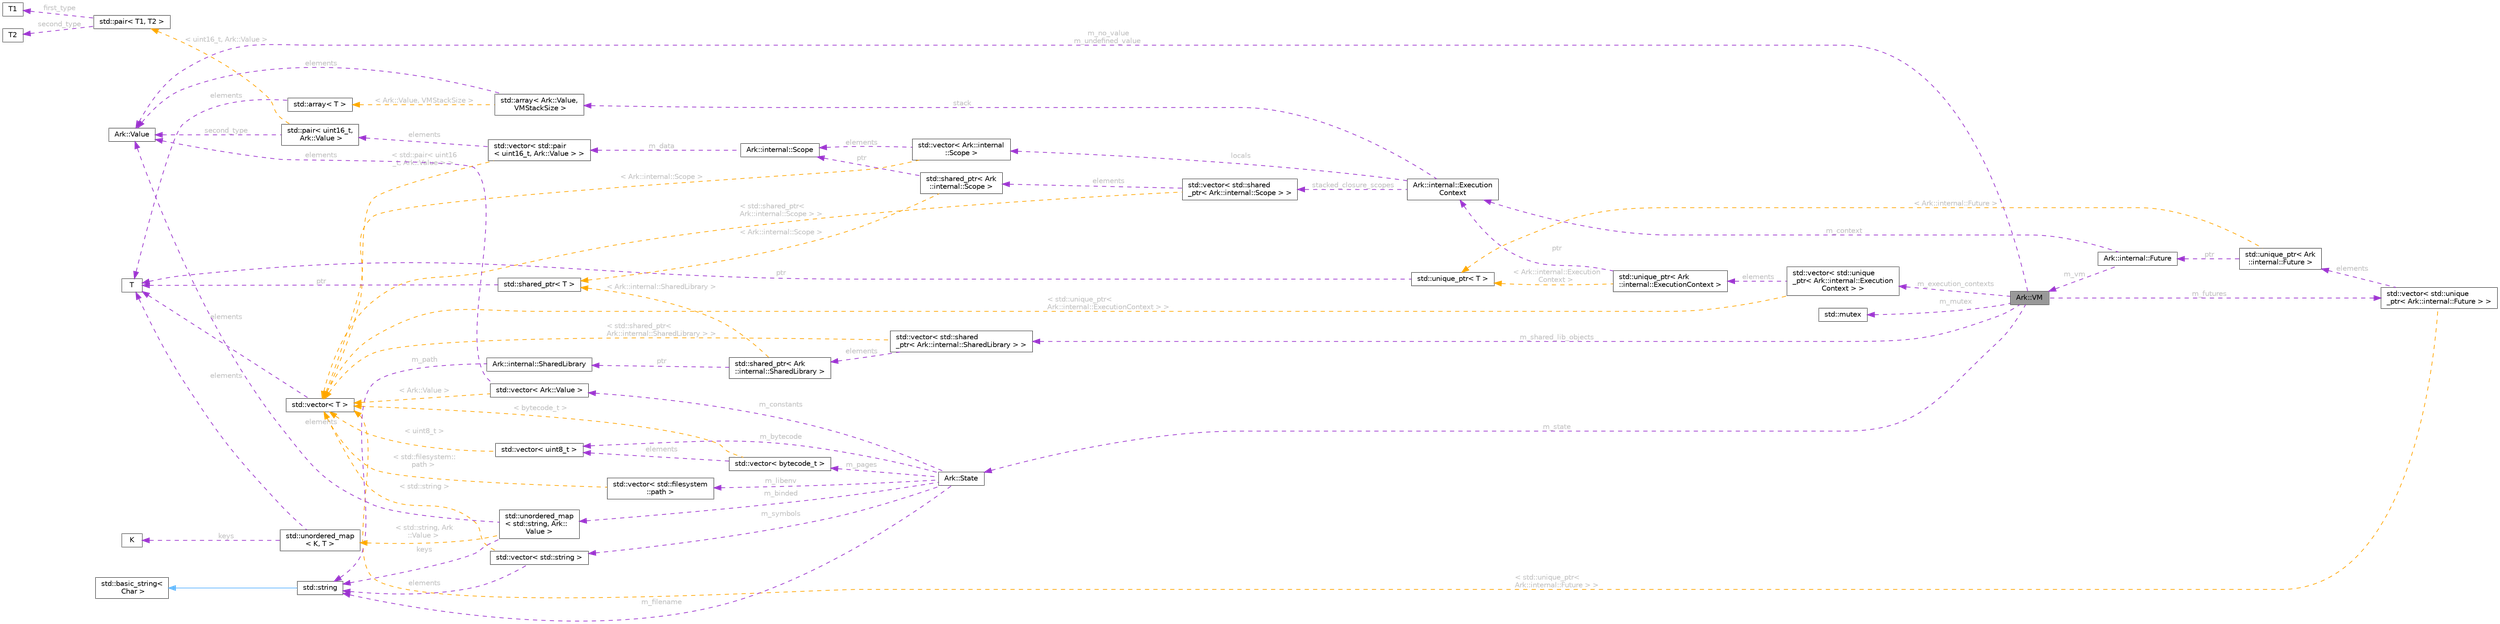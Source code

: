 digraph "Ark::VM"
{
 // INTERACTIVE_SVG=YES
 // LATEX_PDF_SIZE
  bgcolor="transparent";
  edge [fontname=Helvetica,fontsize=10,labelfontname=Helvetica,labelfontsize=10];
  node [fontname=Helvetica,fontsize=10,shape=box,height=0.2,width=0.4];
  rankdir="LR";
  Node1 [id="Node000001",label="Ark::VM",height=0.2,width=0.4,color="gray40", fillcolor="grey60", style="filled", fontcolor="black",tooltip="The ArkScript virtual machine, executing ArkScript bytecode."];
  Node2 -> Node1 [id="edge1_Node000001_Node000002",dir="back",color="darkorchid3",style="dashed",tooltip=" ",label=" m_state",fontcolor="grey" ];
  Node2 [id="Node000002",label="Ark::State",height=0.2,width=0.4,color="gray40", fillcolor="white", style="filled",URL="$d1/d37/classArk_1_1State.html",tooltip="Ark state to handle the dirty job of loading and compiling ArkScript code."];
  Node3 -> Node2 [id="edge2_Node000002_Node000003",dir="back",color="darkorchid3",style="dashed",tooltip=" ",label=" m_bytecode",fontcolor="grey" ];
  Node3 [id="Node000003",label="std::vector\< uint8_t \>",height=0.2,width=0.4,color="gray40", fillcolor="white", style="filled",tooltip=" "];
  Node4 -> Node3 [id="edge3_Node000003_Node000004",dir="back",color="orange",style="dashed",tooltip=" ",label=" \< uint8_t \>",fontcolor="grey" ];
  Node4 [id="Node000004",label="std::vector\< T \>",height=0.2,width=0.4,color="gray40", fillcolor="white", style="filled",tooltip=" "];
  Node5 -> Node4 [id="edge4_Node000004_Node000005",dir="back",color="darkorchid3",style="dashed",tooltip=" ",label=" elements",fontcolor="grey" ];
  Node5 [id="Node000005",label="T",height=0.2,width=0.4,color="gray40", fillcolor="white", style="filled",tooltip=" "];
  Node6 -> Node2 [id="edge5_Node000002_Node000006",dir="back",color="darkorchid3",style="dashed",tooltip=" ",label=" m_libenv",fontcolor="grey" ];
  Node6 [id="Node000006",label="std::vector\< std::filesystem\l::path \>",height=0.2,width=0.4,color="gray40", fillcolor="white", style="filled",tooltip=" "];
  Node4 -> Node6 [id="edge6_Node000006_Node000004",dir="back",color="orange",style="dashed",tooltip=" ",label=" \< std::filesystem::\lpath \>",fontcolor="grey" ];
  Node7 -> Node2 [id="edge7_Node000002_Node000007",dir="back",color="darkorchid3",style="dashed",tooltip=" ",label=" m_filename",fontcolor="grey" ];
  Node7 [id="Node000007",label="std::string",height=0.2,width=0.4,color="gray40", fillcolor="white", style="filled",tooltip=" "];
  Node8 -> Node7 [id="edge8_Node000007_Node000008",dir="back",color="steelblue1",style="solid",tooltip=" "];
  Node8 [id="Node000008",label="std::basic_string\<\l Char \>",height=0.2,width=0.4,color="gray40", fillcolor="white", style="filled",tooltip=" "];
  Node9 -> Node2 [id="edge9_Node000002_Node000009",dir="back",color="darkorchid3",style="dashed",tooltip=" ",label=" m_symbols",fontcolor="grey" ];
  Node9 [id="Node000009",label="std::vector\< std::string \>",height=0.2,width=0.4,color="gray40", fillcolor="white", style="filled",tooltip=" "];
  Node7 -> Node9 [id="edge10_Node000009_Node000007",dir="back",color="darkorchid3",style="dashed",tooltip=" ",label=" elements",fontcolor="grey" ];
  Node4 -> Node9 [id="edge11_Node000009_Node000004",dir="back",color="orange",style="dashed",tooltip=" ",label=" \< std::string \>",fontcolor="grey" ];
  Node10 -> Node2 [id="edge12_Node000002_Node000010",dir="back",color="darkorchid3",style="dashed",tooltip=" ",label=" m_constants",fontcolor="grey" ];
  Node10 [id="Node000010",label="std::vector\< Ark::Value \>",height=0.2,width=0.4,color="gray40", fillcolor="white", style="filled",tooltip=" "];
  Node11 -> Node10 [id="edge13_Node000010_Node000011",dir="back",color="darkorchid3",style="dashed",tooltip=" ",label=" elements",fontcolor="grey" ];
  Node11 [id="Node000011",label="Ark::Value",height=0.2,width=0.4,color="gray40", fillcolor="white", style="filled",URL="$d3/d90/classArk_1_1Value.html",tooltip=" "];
  Node4 -> Node10 [id="edge14_Node000010_Node000004",dir="back",color="orange",style="dashed",tooltip=" ",label=" \< Ark::Value \>",fontcolor="grey" ];
  Node12 -> Node2 [id="edge15_Node000002_Node000012",dir="back",color="darkorchid3",style="dashed",tooltip=" ",label=" m_pages",fontcolor="grey" ];
  Node12 [id="Node000012",label="std::vector\< bytecode_t \>",height=0.2,width=0.4,color="gray40", fillcolor="white", style="filled",tooltip=" "];
  Node3 -> Node12 [id="edge16_Node000012_Node000003",dir="back",color="darkorchid3",style="dashed",tooltip=" ",label=" elements",fontcolor="grey" ];
  Node4 -> Node12 [id="edge17_Node000012_Node000004",dir="back",color="orange",style="dashed",tooltip=" ",label=" \< bytecode_t \>",fontcolor="grey" ];
  Node13 -> Node2 [id="edge18_Node000002_Node000013",dir="back",color="darkorchid3",style="dashed",tooltip=" ",label=" m_binded",fontcolor="grey" ];
  Node13 [id="Node000013",label="std::unordered_map\l\< std::string, Ark::\lValue \>",height=0.2,width=0.4,color="gray40", fillcolor="white", style="filled",tooltip=" "];
  Node7 -> Node13 [id="edge19_Node000013_Node000007",dir="back",color="darkorchid3",style="dashed",tooltip=" ",label=" keys",fontcolor="grey" ];
  Node11 -> Node13 [id="edge20_Node000013_Node000011",dir="back",color="darkorchid3",style="dashed",tooltip=" ",label=" elements",fontcolor="grey" ];
  Node14 -> Node13 [id="edge21_Node000013_Node000014",dir="back",color="orange",style="dashed",tooltip=" ",label=" \< std::string, Ark\l::Value \>",fontcolor="grey" ];
  Node14 [id="Node000014",label="std::unordered_map\l\< K, T \>",height=0.2,width=0.4,color="gray40", fillcolor="white", style="filled",tooltip=" "];
  Node15 -> Node14 [id="edge22_Node000014_Node000015",dir="back",color="darkorchid3",style="dashed",tooltip=" ",label=" keys",fontcolor="grey" ];
  Node15 [id="Node000015",label="K",height=0.2,width=0.4,color="gray40", fillcolor="white", style="filled",tooltip=" "];
  Node5 -> Node14 [id="edge23_Node000014_Node000005",dir="back",color="darkorchid3",style="dashed",tooltip=" ",label=" elements",fontcolor="grey" ];
  Node16 -> Node1 [id="edge24_Node000001_Node000016",dir="back",color="darkorchid3",style="dashed",tooltip=" ",label=" m_execution_contexts",fontcolor="grey" ];
  Node16 [id="Node000016",label="std::vector\< std::unique\l_ptr\< Ark::internal::Execution\lContext \> \>",height=0.2,width=0.4,color="gray40", fillcolor="white", style="filled",tooltip=" "];
  Node17 -> Node16 [id="edge25_Node000016_Node000017",dir="back",color="darkorchid3",style="dashed",tooltip=" ",label=" elements",fontcolor="grey" ];
  Node17 [id="Node000017",label="std::unique_ptr\< Ark\l::internal::ExecutionContext \>",height=0.2,width=0.4,color="gray40", fillcolor="white", style="filled",tooltip=" "];
  Node18 -> Node17 [id="edge26_Node000017_Node000018",dir="back",color="darkorchid3",style="dashed",tooltip=" ",label=" ptr",fontcolor="grey" ];
  Node18 [id="Node000018",label="Ark::internal::Execution\lContext",height=0.2,width=0.4,color="gray40", fillcolor="white", style="filled",URL="$d0/daf/structArk_1_1internal_1_1ExecutionContext.html",tooltip=" "];
  Node19 -> Node18 [id="edge27_Node000018_Node000019",dir="back",color="darkorchid3",style="dashed",tooltip=" ",label=" locals",fontcolor="grey" ];
  Node19 [id="Node000019",label="std::vector\< Ark::internal\l::Scope \>",height=0.2,width=0.4,color="gray40", fillcolor="white", style="filled",tooltip=" "];
  Node20 -> Node19 [id="edge28_Node000019_Node000020",dir="back",color="darkorchid3",style="dashed",tooltip=" ",label=" elements",fontcolor="grey" ];
  Node20 [id="Node000020",label="Ark::internal::Scope",height=0.2,width=0.4,color="gray40", fillcolor="white", style="filled",URL="$d5/d74/classArk_1_1internal_1_1Scope.html",tooltip="A class to handle the VM scope more efficiently."];
  Node21 -> Node20 [id="edge29_Node000020_Node000021",dir="back",color="darkorchid3",style="dashed",tooltip=" ",label=" m_data",fontcolor="grey" ];
  Node21 [id="Node000021",label="std::vector\< std::pair\l\< uint16_t, Ark::Value \> \>",height=0.2,width=0.4,color="gray40", fillcolor="white", style="filled",tooltip=" "];
  Node22 -> Node21 [id="edge30_Node000021_Node000022",dir="back",color="darkorchid3",style="dashed",tooltip=" ",label=" elements",fontcolor="grey" ];
  Node22 [id="Node000022",label="std::pair\< uint16_t,\l Ark::Value \>",height=0.2,width=0.4,color="gray40", fillcolor="white", style="filled",tooltip=" "];
  Node11 -> Node22 [id="edge31_Node000022_Node000011",dir="back",color="darkorchid3",style="dashed",tooltip=" ",label=" second_type",fontcolor="grey" ];
  Node23 -> Node22 [id="edge32_Node000022_Node000023",dir="back",color="orange",style="dashed",tooltip=" ",label=" \< uint16_t, Ark::Value \>",fontcolor="grey" ];
  Node23 [id="Node000023",label="std::pair\< T1, T2 \>",height=0.2,width=0.4,color="gray40", fillcolor="white", style="filled",tooltip=" "];
  Node24 -> Node23 [id="edge33_Node000023_Node000024",dir="back",color="darkorchid3",style="dashed",tooltip=" ",label=" first_type",fontcolor="grey" ];
  Node24 [id="Node000024",label="T1",height=0.2,width=0.4,color="gray40", fillcolor="white", style="filled",tooltip=" "];
  Node25 -> Node23 [id="edge34_Node000023_Node000025",dir="back",color="darkorchid3",style="dashed",tooltip=" ",label=" second_type",fontcolor="grey" ];
  Node25 [id="Node000025",label="T2",height=0.2,width=0.4,color="gray40", fillcolor="white", style="filled",tooltip=" "];
  Node4 -> Node21 [id="edge35_Node000021_Node000004",dir="back",color="orange",style="dashed",tooltip=" ",label=" \< std::pair\< uint16\l_t, Ark::Value \> \>",fontcolor="grey" ];
  Node4 -> Node19 [id="edge36_Node000019_Node000004",dir="back",color="orange",style="dashed",tooltip=" ",label=" \< Ark::internal::Scope \>",fontcolor="grey" ];
  Node26 -> Node18 [id="edge37_Node000018_Node000026",dir="back",color="darkorchid3",style="dashed",tooltip=" ",label=" stacked_closure_scopes",fontcolor="grey" ];
  Node26 [id="Node000026",label="std::vector\< std::shared\l_ptr\< Ark::internal::Scope \> \>",height=0.2,width=0.4,color="gray40", fillcolor="white", style="filled",tooltip=" "];
  Node27 -> Node26 [id="edge38_Node000026_Node000027",dir="back",color="darkorchid3",style="dashed",tooltip=" ",label=" elements",fontcolor="grey" ];
  Node27 [id="Node000027",label="std::shared_ptr\< Ark\l::internal::Scope \>",height=0.2,width=0.4,color="gray40", fillcolor="white", style="filled",tooltip=" "];
  Node20 -> Node27 [id="edge39_Node000027_Node000020",dir="back",color="darkorchid3",style="dashed",tooltip=" ",label=" ptr",fontcolor="grey" ];
  Node28 -> Node27 [id="edge40_Node000027_Node000028",dir="back",color="orange",style="dashed",tooltip=" ",label=" \< Ark::internal::Scope \>",fontcolor="grey" ];
  Node28 [id="Node000028",label="std::shared_ptr\< T \>",height=0.2,width=0.4,color="gray40", fillcolor="white", style="filled",tooltip=" "];
  Node5 -> Node28 [id="edge41_Node000028_Node000005",dir="back",color="darkorchid3",style="dashed",tooltip=" ",label=" ptr",fontcolor="grey" ];
  Node4 -> Node26 [id="edge42_Node000026_Node000004",dir="back",color="orange",style="dashed",tooltip=" ",label=" \< std::shared_ptr\<\l Ark::internal::Scope \> \>",fontcolor="grey" ];
  Node29 -> Node18 [id="edge43_Node000018_Node000029",dir="back",color="darkorchid3",style="dashed",tooltip=" ",label=" stack",fontcolor="grey" ];
  Node29 [id="Node000029",label="std::array\< Ark::Value,\l VMStackSize \>",height=0.2,width=0.4,color="gray40", fillcolor="white", style="filled",tooltip=" "];
  Node11 -> Node29 [id="edge44_Node000029_Node000011",dir="back",color="darkorchid3",style="dashed",tooltip=" ",label=" elements",fontcolor="grey" ];
  Node30 -> Node29 [id="edge45_Node000029_Node000030",dir="back",color="orange",style="dashed",tooltip=" ",label=" \< Ark::Value, VMStackSize \>",fontcolor="grey" ];
  Node30 [id="Node000030",label="std::array\< T \>",height=0.2,width=0.4,color="gray40", fillcolor="white", style="filled",tooltip=" "];
  Node5 -> Node30 [id="edge46_Node000030_Node000005",dir="back",color="darkorchid3",style="dashed",tooltip=" ",label=" elements",fontcolor="grey" ];
  Node31 -> Node17 [id="edge47_Node000017_Node000031",dir="back",color="orange",style="dashed",tooltip=" ",label=" \< Ark::internal::Execution\lContext \>",fontcolor="grey" ];
  Node31 [id="Node000031",label="std::unique_ptr\< T \>",height=0.2,width=0.4,color="gray40", fillcolor="white", style="filled",tooltip=" "];
  Node5 -> Node31 [id="edge48_Node000031_Node000005",dir="back",color="darkorchid3",style="dashed",tooltip=" ",label=" ptr",fontcolor="grey" ];
  Node4 -> Node16 [id="edge49_Node000016_Node000004",dir="back",color="orange",style="dashed",tooltip=" ",label=" \< std::unique_ptr\<\l Ark::internal::ExecutionContext \> \>",fontcolor="grey" ];
  Node32 -> Node1 [id="edge50_Node000001_Node000032",dir="back",color="darkorchid3",style="dashed",tooltip=" ",label=" m_mutex",fontcolor="grey" ];
  Node32 [id="Node000032",label="std::mutex",height=0.2,width=0.4,color="gray40", fillcolor="white", style="filled",tooltip=" "];
  Node33 -> Node1 [id="edge51_Node000001_Node000033",dir="back",color="darkorchid3",style="dashed",tooltip=" ",label=" m_shared_lib_objects",fontcolor="grey" ];
  Node33 [id="Node000033",label="std::vector\< std::shared\l_ptr\< Ark::internal::SharedLibrary \> \>",height=0.2,width=0.4,color="gray40", fillcolor="white", style="filled",tooltip=" "];
  Node34 -> Node33 [id="edge52_Node000033_Node000034",dir="back",color="darkorchid3",style="dashed",tooltip=" ",label=" elements",fontcolor="grey" ];
  Node34 [id="Node000034",label="std::shared_ptr\< Ark\l::internal::SharedLibrary \>",height=0.2,width=0.4,color="gray40", fillcolor="white", style="filled",tooltip=" "];
  Node35 -> Node34 [id="edge53_Node000034_Node000035",dir="back",color="darkorchid3",style="dashed",tooltip=" ",label=" ptr",fontcolor="grey" ];
  Node35 [id="Node000035",label="Ark::internal::SharedLibrary",height=0.2,width=0.4,color="gray40", fillcolor="white", style="filled",URL="$d0/d8a/classArk_1_1internal_1_1SharedLibrary.html",tooltip="Handling a shared library as an ArkScript plugin."];
  Node7 -> Node35 [id="edge54_Node000035_Node000007",dir="back",color="darkorchid3",style="dashed",tooltip=" ",label=" m_path",fontcolor="grey" ];
  Node28 -> Node34 [id="edge55_Node000034_Node000028",dir="back",color="orange",style="dashed",tooltip=" ",label=" \< Ark::internal::SharedLibrary \>",fontcolor="grey" ];
  Node4 -> Node33 [id="edge56_Node000033_Node000004",dir="back",color="orange",style="dashed",tooltip=" ",label=" \< std::shared_ptr\<\l Ark::internal::SharedLibrary \> \>",fontcolor="grey" ];
  Node36 -> Node1 [id="edge57_Node000001_Node000036",dir="back",color="darkorchid3",style="dashed",tooltip=" ",label=" m_futures",fontcolor="grey" ];
  Node36 [id="Node000036",label="std::vector\< std::unique\l_ptr\< Ark::internal::Future \> \>",height=0.2,width=0.4,color="gray40", fillcolor="white", style="filled",tooltip=" "];
  Node37 -> Node36 [id="edge58_Node000036_Node000037",dir="back",color="darkorchid3",style="dashed",tooltip=" ",label=" elements",fontcolor="grey" ];
  Node37 [id="Node000037",label="std::unique_ptr\< Ark\l::internal::Future \>",height=0.2,width=0.4,color="gray40", fillcolor="white", style="filled",tooltip=" "];
  Node38 -> Node37 [id="edge59_Node000037_Node000038",dir="back",color="darkorchid3",style="dashed",tooltip=" ",label=" ptr",fontcolor="grey" ];
  Node38 [id="Node000038",label="Ark::internal::Future",height=0.2,width=0.4,color="gray40", fillcolor="white", style="filled",URL="$d4/d6d/classArk_1_1internal_1_1Future.html",tooltip=" "];
  Node18 -> Node38 [id="edge60_Node000038_Node000018",dir="back",color="darkorchid3",style="dashed",tooltip=" ",label=" m_context",fontcolor="grey" ];
  Node1 -> Node38 [id="edge61_Node000038_Node000001",dir="back",color="darkorchid3",style="dashed",tooltip=" ",label=" m_vm",fontcolor="grey" ];
  Node31 -> Node37 [id="edge62_Node000037_Node000031",dir="back",color="orange",style="dashed",tooltip=" ",label=" \< Ark::internal::Future \>",fontcolor="grey" ];
  Node4 -> Node36 [id="edge63_Node000036_Node000004",dir="back",color="orange",style="dashed",tooltip=" ",label=" \< std::unique_ptr\<\l Ark::internal::Future \> \>",fontcolor="grey" ];
  Node11 -> Node1 [id="edge64_Node000001_Node000011",dir="back",color="darkorchid3",style="dashed",tooltip=" ",label=" m_no_value\nm_undefined_value",fontcolor="grey" ];
}
